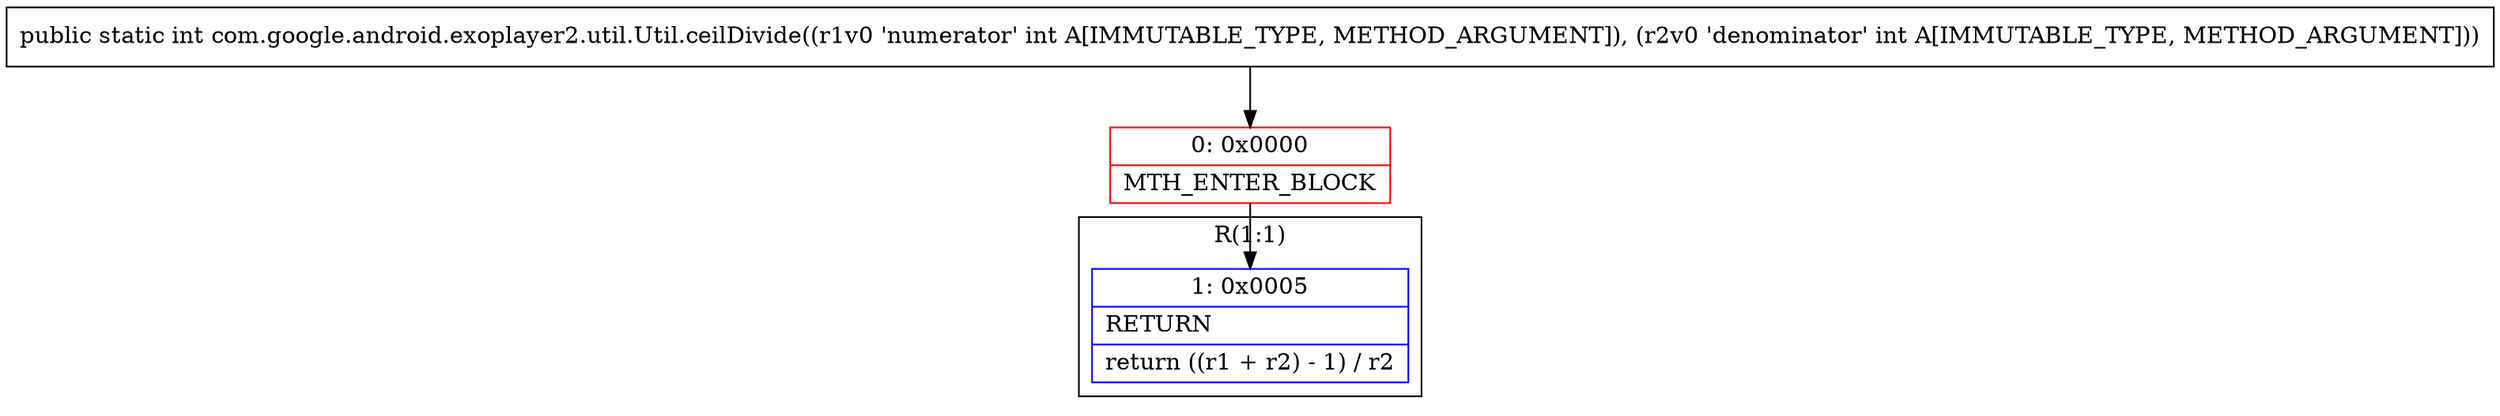 digraph "CFG forcom.google.android.exoplayer2.util.Util.ceilDivide(II)I" {
subgraph cluster_Region_284064547 {
label = "R(1:1)";
node [shape=record,color=blue];
Node_1 [shape=record,label="{1\:\ 0x0005|RETURN\l|return ((r1 + r2) \- 1) \/ r2\l}"];
}
Node_0 [shape=record,color=red,label="{0\:\ 0x0000|MTH_ENTER_BLOCK\l}"];
MethodNode[shape=record,label="{public static int com.google.android.exoplayer2.util.Util.ceilDivide((r1v0 'numerator' int A[IMMUTABLE_TYPE, METHOD_ARGUMENT]), (r2v0 'denominator' int A[IMMUTABLE_TYPE, METHOD_ARGUMENT])) }"];
MethodNode -> Node_0;
Node_0 -> Node_1;
}

